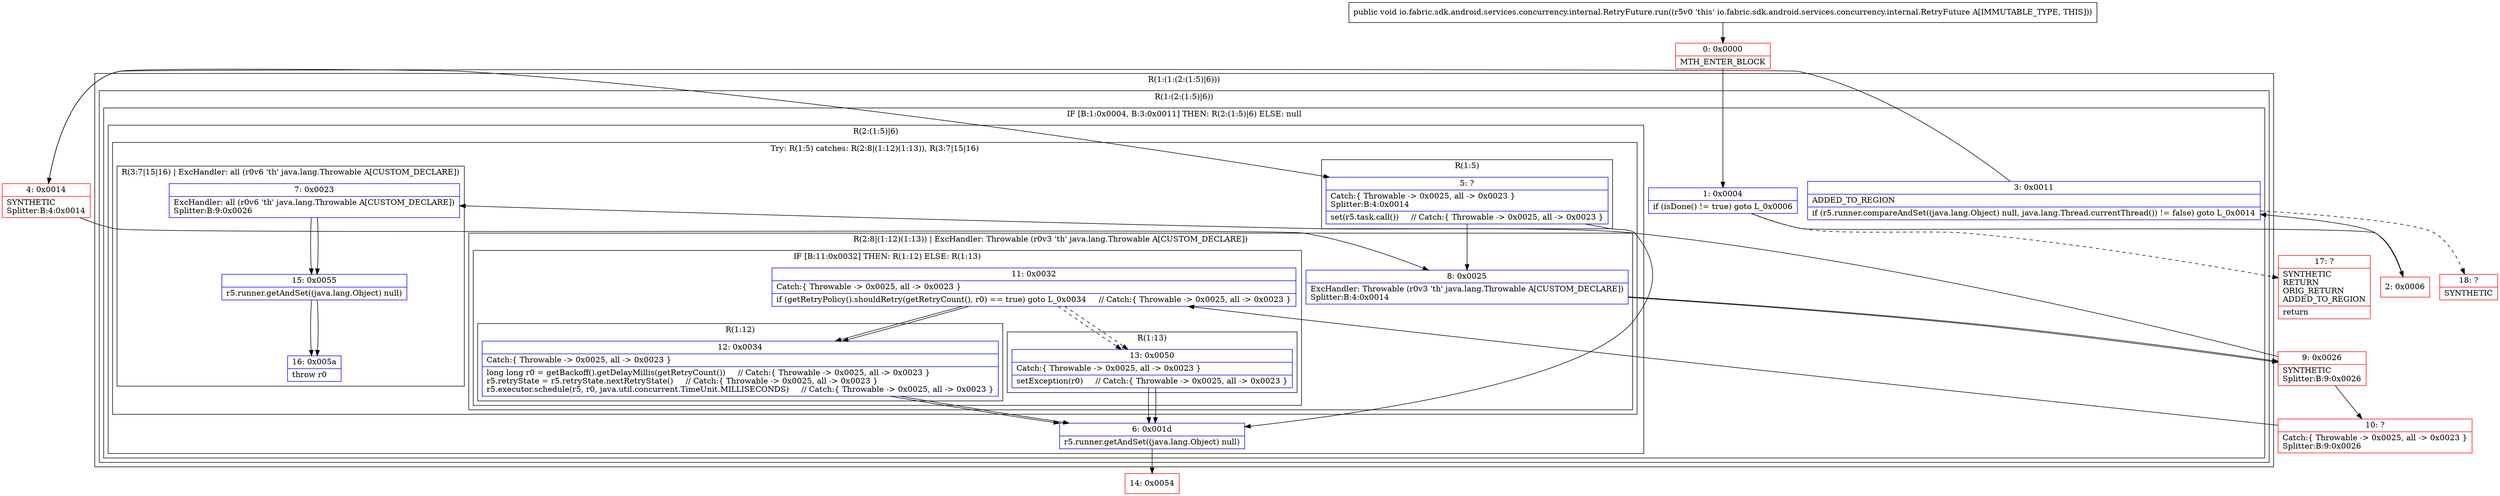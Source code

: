 digraph "CFG forio.fabric.sdk.android.services.concurrency.internal.RetryFuture.run()V" {
subgraph cluster_Region_886939686 {
label = "R(1:(1:(2:(1:5)|6)))";
node [shape=record,color=blue];
subgraph cluster_Region_1174963804 {
label = "R(1:(2:(1:5)|6))";
node [shape=record,color=blue];
subgraph cluster_IfRegion_1583234568 {
label = "IF [B:1:0x0004, B:3:0x0011] THEN: R(2:(1:5)|6) ELSE: null";
node [shape=record,color=blue];
Node_1 [shape=record,label="{1\:\ 0x0004|if (isDone() != true) goto L_0x0006\l}"];
Node_3 [shape=record,label="{3\:\ 0x0011|ADDED_TO_REGION\l|if (r5.runner.compareAndSet((java.lang.Object) null, java.lang.Thread.currentThread()) != false) goto L_0x0014\l}"];
subgraph cluster_Region_810500488 {
label = "R(2:(1:5)|6)";
node [shape=record,color=blue];
subgraph cluster_TryCatchRegion_1774852919 {
label = "Try: R(1:5) catches: R(2:8|(1:12)(1:13)), R(3:7|15|16)";
node [shape=record,color=blue];
subgraph cluster_Region_1811044916 {
label = "R(1:5)";
node [shape=record,color=blue];
Node_5 [shape=record,label="{5\:\ ?|Catch:\{ Throwable \-\> 0x0025, all \-\> 0x0023 \}\lSplitter:B:4:0x0014\l|set(r5.task.call())     \/\/ Catch:\{ Throwable \-\> 0x0025, all \-\> 0x0023 \}\l}"];
}
subgraph cluster_Region_1148426044 {
label = "R(2:8|(1:12)(1:13)) | ExcHandler: Throwable (r0v3 'th' java.lang.Throwable A[CUSTOM_DECLARE])\l";
node [shape=record,color=blue];
Node_8 [shape=record,label="{8\:\ 0x0025|ExcHandler: Throwable (r0v3 'th' java.lang.Throwable A[CUSTOM_DECLARE])\lSplitter:B:4:0x0014\l}"];
subgraph cluster_IfRegion_251317563 {
label = "IF [B:11:0x0032] THEN: R(1:12) ELSE: R(1:13)";
node [shape=record,color=blue];
Node_11 [shape=record,label="{11\:\ 0x0032|Catch:\{ Throwable \-\> 0x0025, all \-\> 0x0023 \}\l|if (getRetryPolicy().shouldRetry(getRetryCount(), r0) == true) goto L_0x0034     \/\/ Catch:\{ Throwable \-\> 0x0025, all \-\> 0x0023 \}\l}"];
subgraph cluster_Region_1627451646 {
label = "R(1:12)";
node [shape=record,color=blue];
Node_12 [shape=record,label="{12\:\ 0x0034|Catch:\{ Throwable \-\> 0x0025, all \-\> 0x0023 \}\l|long long r0 = getBackoff().getDelayMillis(getRetryCount())     \/\/ Catch:\{ Throwable \-\> 0x0025, all \-\> 0x0023 \}\lr5.retryState = r5.retryState.nextRetryState()     \/\/ Catch:\{ Throwable \-\> 0x0025, all \-\> 0x0023 \}\lr5.executor.schedule(r5, r0, java.util.concurrent.TimeUnit.MILLISECONDS)     \/\/ Catch:\{ Throwable \-\> 0x0025, all \-\> 0x0023 \}\l}"];
}
subgraph cluster_Region_928021616 {
label = "R(1:13)";
node [shape=record,color=blue];
Node_13 [shape=record,label="{13\:\ 0x0050|Catch:\{ Throwable \-\> 0x0025, all \-\> 0x0023 \}\l|setException(r0)     \/\/ Catch:\{ Throwable \-\> 0x0025, all \-\> 0x0023 \}\l}"];
}
}
}
subgraph cluster_Region_1309324116 {
label = "R(3:7|15|16) | ExcHandler: all (r0v6 'th' java.lang.Throwable A[CUSTOM_DECLARE])\l";
node [shape=record,color=blue];
Node_7 [shape=record,label="{7\:\ 0x0023|ExcHandler: all (r0v6 'th' java.lang.Throwable A[CUSTOM_DECLARE])\lSplitter:B:9:0x0026\l}"];
Node_15 [shape=record,label="{15\:\ 0x0055|r5.runner.getAndSet((java.lang.Object) null)\l}"];
Node_16 [shape=record,label="{16\:\ 0x005a|throw r0\l}"];
}
}
Node_6 [shape=record,label="{6\:\ 0x001d|r5.runner.getAndSet((java.lang.Object) null)\l}"];
}
}
}
}
subgraph cluster_Region_1148426044 {
label = "R(2:8|(1:12)(1:13)) | ExcHandler: Throwable (r0v3 'th' java.lang.Throwable A[CUSTOM_DECLARE])\l";
node [shape=record,color=blue];
Node_8 [shape=record,label="{8\:\ 0x0025|ExcHandler: Throwable (r0v3 'th' java.lang.Throwable A[CUSTOM_DECLARE])\lSplitter:B:4:0x0014\l}"];
subgraph cluster_IfRegion_251317563 {
label = "IF [B:11:0x0032] THEN: R(1:12) ELSE: R(1:13)";
node [shape=record,color=blue];
Node_11 [shape=record,label="{11\:\ 0x0032|Catch:\{ Throwable \-\> 0x0025, all \-\> 0x0023 \}\l|if (getRetryPolicy().shouldRetry(getRetryCount(), r0) == true) goto L_0x0034     \/\/ Catch:\{ Throwable \-\> 0x0025, all \-\> 0x0023 \}\l}"];
subgraph cluster_Region_1627451646 {
label = "R(1:12)";
node [shape=record,color=blue];
Node_12 [shape=record,label="{12\:\ 0x0034|Catch:\{ Throwable \-\> 0x0025, all \-\> 0x0023 \}\l|long long r0 = getBackoff().getDelayMillis(getRetryCount())     \/\/ Catch:\{ Throwable \-\> 0x0025, all \-\> 0x0023 \}\lr5.retryState = r5.retryState.nextRetryState()     \/\/ Catch:\{ Throwable \-\> 0x0025, all \-\> 0x0023 \}\lr5.executor.schedule(r5, r0, java.util.concurrent.TimeUnit.MILLISECONDS)     \/\/ Catch:\{ Throwable \-\> 0x0025, all \-\> 0x0023 \}\l}"];
}
subgraph cluster_Region_928021616 {
label = "R(1:13)";
node [shape=record,color=blue];
Node_13 [shape=record,label="{13\:\ 0x0050|Catch:\{ Throwable \-\> 0x0025, all \-\> 0x0023 \}\l|setException(r0)     \/\/ Catch:\{ Throwable \-\> 0x0025, all \-\> 0x0023 \}\l}"];
}
}
}
subgraph cluster_Region_1309324116 {
label = "R(3:7|15|16) | ExcHandler: all (r0v6 'th' java.lang.Throwable A[CUSTOM_DECLARE])\l";
node [shape=record,color=blue];
Node_7 [shape=record,label="{7\:\ 0x0023|ExcHandler: all (r0v6 'th' java.lang.Throwable A[CUSTOM_DECLARE])\lSplitter:B:9:0x0026\l}"];
Node_15 [shape=record,label="{15\:\ 0x0055|r5.runner.getAndSet((java.lang.Object) null)\l}"];
Node_16 [shape=record,label="{16\:\ 0x005a|throw r0\l}"];
}
Node_0 [shape=record,color=red,label="{0\:\ 0x0000|MTH_ENTER_BLOCK\l}"];
Node_2 [shape=record,color=red,label="{2\:\ 0x0006}"];
Node_4 [shape=record,color=red,label="{4\:\ 0x0014|SYNTHETIC\lSplitter:B:4:0x0014\l}"];
Node_9 [shape=record,color=red,label="{9\:\ 0x0026|SYNTHETIC\lSplitter:B:9:0x0026\l}"];
Node_10 [shape=record,color=red,label="{10\:\ ?|Catch:\{ Throwable \-\> 0x0025, all \-\> 0x0023 \}\lSplitter:B:9:0x0026\l}"];
Node_14 [shape=record,color=red,label="{14\:\ 0x0054}"];
Node_17 [shape=record,color=red,label="{17\:\ ?|SYNTHETIC\lRETURN\lORIG_RETURN\lADDED_TO_REGION\l|return\l}"];
Node_18 [shape=record,color=red,label="{18\:\ ?|SYNTHETIC\l}"];
MethodNode[shape=record,label="{public void io.fabric.sdk.android.services.concurrency.internal.RetryFuture.run((r5v0 'this' io.fabric.sdk.android.services.concurrency.internal.RetryFuture A[IMMUTABLE_TYPE, THIS])) }"];
MethodNode -> Node_0;
Node_1 -> Node_2;
Node_1 -> Node_17[style=dashed];
Node_3 -> Node_4;
Node_3 -> Node_18[style=dashed];
Node_5 -> Node_6;
Node_5 -> Node_8;
Node_8 -> Node_9;
Node_11 -> Node_12;
Node_11 -> Node_13[style=dashed];
Node_12 -> Node_6;
Node_13 -> Node_6;
Node_7 -> Node_15;
Node_15 -> Node_16;
Node_6 -> Node_14;
Node_8 -> Node_9;
Node_11 -> Node_12;
Node_11 -> Node_13[style=dashed];
Node_12 -> Node_6;
Node_13 -> Node_6;
Node_7 -> Node_15;
Node_15 -> Node_16;
Node_0 -> Node_1;
Node_2 -> Node_3;
Node_4 -> Node_5;
Node_4 -> Node_8;
Node_9 -> Node_10;
Node_9 -> Node_7;
Node_10 -> Node_11;
}

